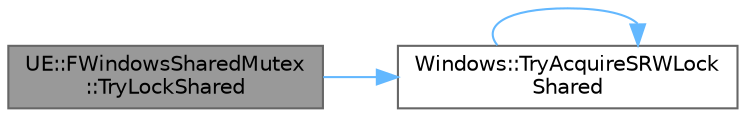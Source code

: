 digraph "UE::FWindowsSharedMutex::TryLockShared"
{
 // INTERACTIVE_SVG=YES
 // LATEX_PDF_SIZE
  bgcolor="transparent";
  edge [fontname=Helvetica,fontsize=10,labelfontname=Helvetica,labelfontsize=10];
  node [fontname=Helvetica,fontsize=10,shape=box,height=0.2,width=0.4];
  rankdir="LR";
  Node1 [id="Node000001",label="UE::FWindowsSharedMutex\l::TryLockShared",height=0.2,width=0.4,color="gray40", fillcolor="grey60", style="filled", fontcolor="black",tooltip=" "];
  Node1 -> Node2 [id="edge1_Node000001_Node000002",color="steelblue1",style="solid",tooltip=" "];
  Node2 [id="Node000002",label="Windows::TryAcquireSRWLock\lShared",height=0.2,width=0.4,color="grey40", fillcolor="white", style="filled",URL="$d5/d0f/namespaceWindows.html#ac06a1640aa457f418e2cd6af1d184aaa",tooltip=" "];
  Node2 -> Node2 [id="edge2_Node000002_Node000002",color="steelblue1",style="solid",tooltip=" "];
}
